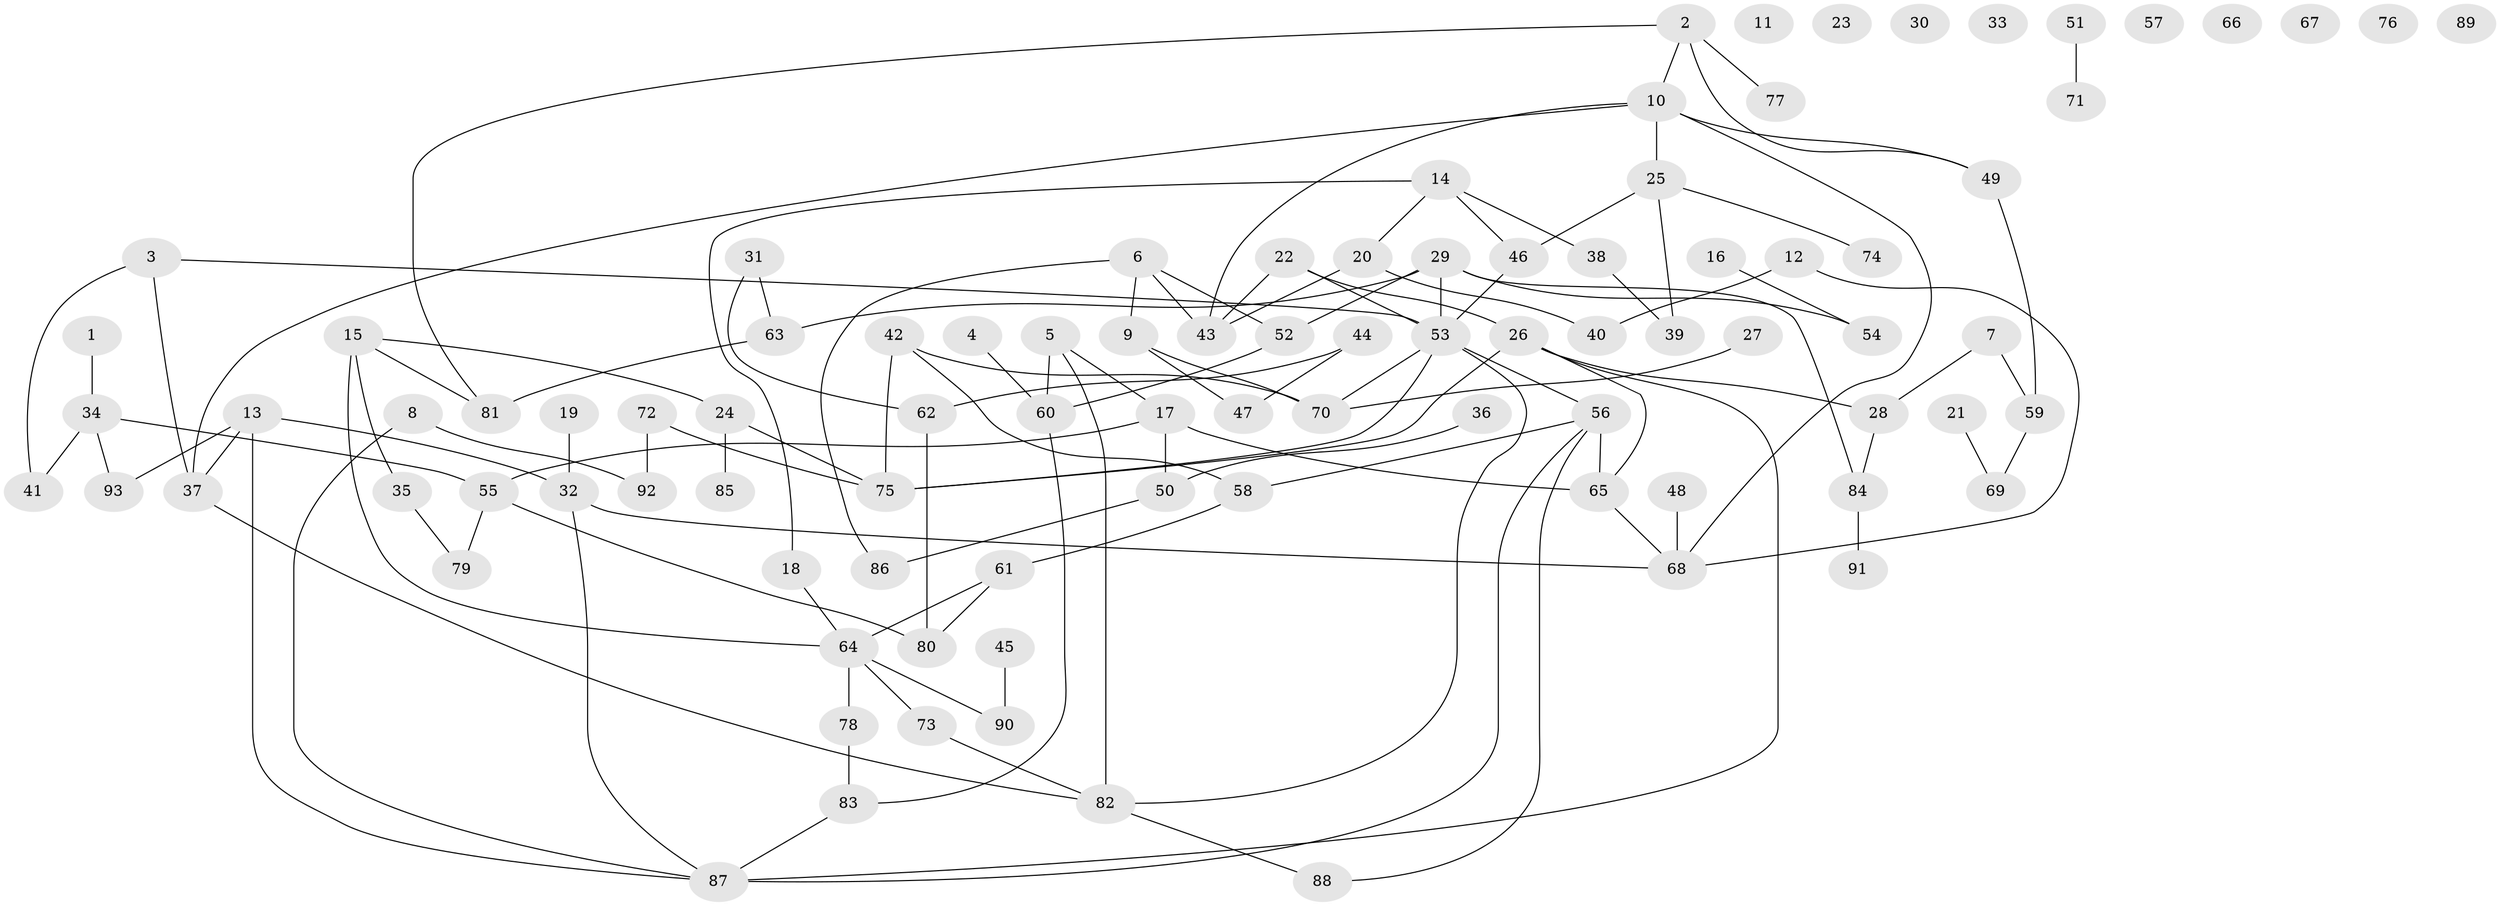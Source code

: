 // Generated by graph-tools (version 1.1) at 2025/13/03/09/25 04:13:14]
// undirected, 93 vertices, 120 edges
graph export_dot {
graph [start="1"]
  node [color=gray90,style=filled];
  1;
  2;
  3;
  4;
  5;
  6;
  7;
  8;
  9;
  10;
  11;
  12;
  13;
  14;
  15;
  16;
  17;
  18;
  19;
  20;
  21;
  22;
  23;
  24;
  25;
  26;
  27;
  28;
  29;
  30;
  31;
  32;
  33;
  34;
  35;
  36;
  37;
  38;
  39;
  40;
  41;
  42;
  43;
  44;
  45;
  46;
  47;
  48;
  49;
  50;
  51;
  52;
  53;
  54;
  55;
  56;
  57;
  58;
  59;
  60;
  61;
  62;
  63;
  64;
  65;
  66;
  67;
  68;
  69;
  70;
  71;
  72;
  73;
  74;
  75;
  76;
  77;
  78;
  79;
  80;
  81;
  82;
  83;
  84;
  85;
  86;
  87;
  88;
  89;
  90;
  91;
  92;
  93;
  1 -- 34;
  2 -- 10;
  2 -- 49;
  2 -- 77;
  2 -- 81;
  3 -- 37;
  3 -- 41;
  3 -- 53;
  4 -- 60;
  5 -- 17;
  5 -- 60;
  5 -- 82;
  6 -- 9;
  6 -- 43;
  6 -- 52;
  6 -- 86;
  7 -- 28;
  7 -- 59;
  8 -- 87;
  8 -- 92;
  9 -- 47;
  9 -- 70;
  10 -- 25;
  10 -- 37;
  10 -- 43;
  10 -- 49;
  10 -- 68;
  12 -- 40;
  12 -- 68;
  13 -- 32;
  13 -- 37;
  13 -- 87;
  13 -- 93;
  14 -- 18;
  14 -- 20;
  14 -- 38;
  14 -- 46;
  15 -- 24;
  15 -- 35;
  15 -- 64;
  15 -- 81;
  16 -- 54;
  17 -- 50;
  17 -- 55;
  17 -- 65;
  18 -- 64;
  19 -- 32;
  20 -- 40;
  20 -- 43;
  21 -- 69;
  22 -- 26;
  22 -- 43;
  22 -- 53;
  24 -- 75;
  24 -- 85;
  25 -- 39;
  25 -- 46;
  25 -- 74;
  26 -- 28;
  26 -- 65;
  26 -- 75;
  26 -- 87;
  27 -- 70;
  28 -- 84;
  29 -- 52;
  29 -- 53;
  29 -- 54;
  29 -- 63;
  29 -- 84;
  31 -- 62;
  31 -- 63;
  32 -- 68;
  32 -- 87;
  34 -- 41;
  34 -- 55;
  34 -- 93;
  35 -- 79;
  36 -- 50;
  37 -- 82;
  38 -- 39;
  42 -- 58;
  42 -- 70;
  42 -- 75;
  44 -- 47;
  44 -- 62;
  45 -- 90;
  46 -- 53;
  48 -- 68;
  49 -- 59;
  50 -- 86;
  51 -- 71;
  52 -- 60;
  53 -- 56;
  53 -- 70;
  53 -- 75;
  53 -- 82;
  55 -- 79;
  55 -- 80;
  56 -- 58;
  56 -- 65;
  56 -- 87;
  56 -- 88;
  58 -- 61;
  59 -- 69;
  60 -- 83;
  61 -- 64;
  61 -- 80;
  62 -- 80;
  63 -- 81;
  64 -- 73;
  64 -- 78;
  64 -- 90;
  65 -- 68;
  72 -- 75;
  72 -- 92;
  73 -- 82;
  78 -- 83;
  82 -- 88;
  83 -- 87;
  84 -- 91;
}
